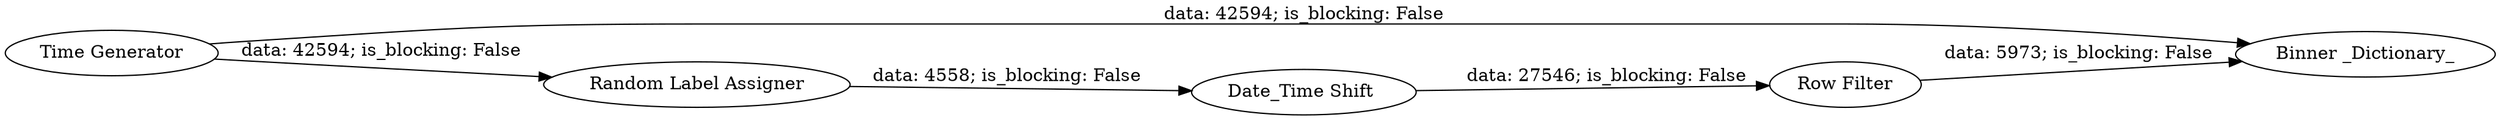 digraph {
	"4457814693937657222_5" [label="Binner _Dictionary_"]
	"4457814693937657222_4" [label="Row Filter"]
	"4457814693937657222_3" [label="Date_Time Shift "]
	"4457814693937657222_2" [label="Random Label Assigner"]
	"4457814693937657222_1" [label="Time Generator"]
	"4457814693937657222_1" -> "4457814693937657222_2" [label="data: 42594; is_blocking: False"]
	"4457814693937657222_3" -> "4457814693937657222_4" [label="data: 27546; is_blocking: False"]
	"4457814693937657222_2" -> "4457814693937657222_3" [label="data: 4558; is_blocking: False"]
	"4457814693937657222_1" -> "4457814693937657222_5" [label="data: 42594; is_blocking: False"]
	"4457814693937657222_4" -> "4457814693937657222_5" [label="data: 5973; is_blocking: False"]
	rankdir=LR
}
